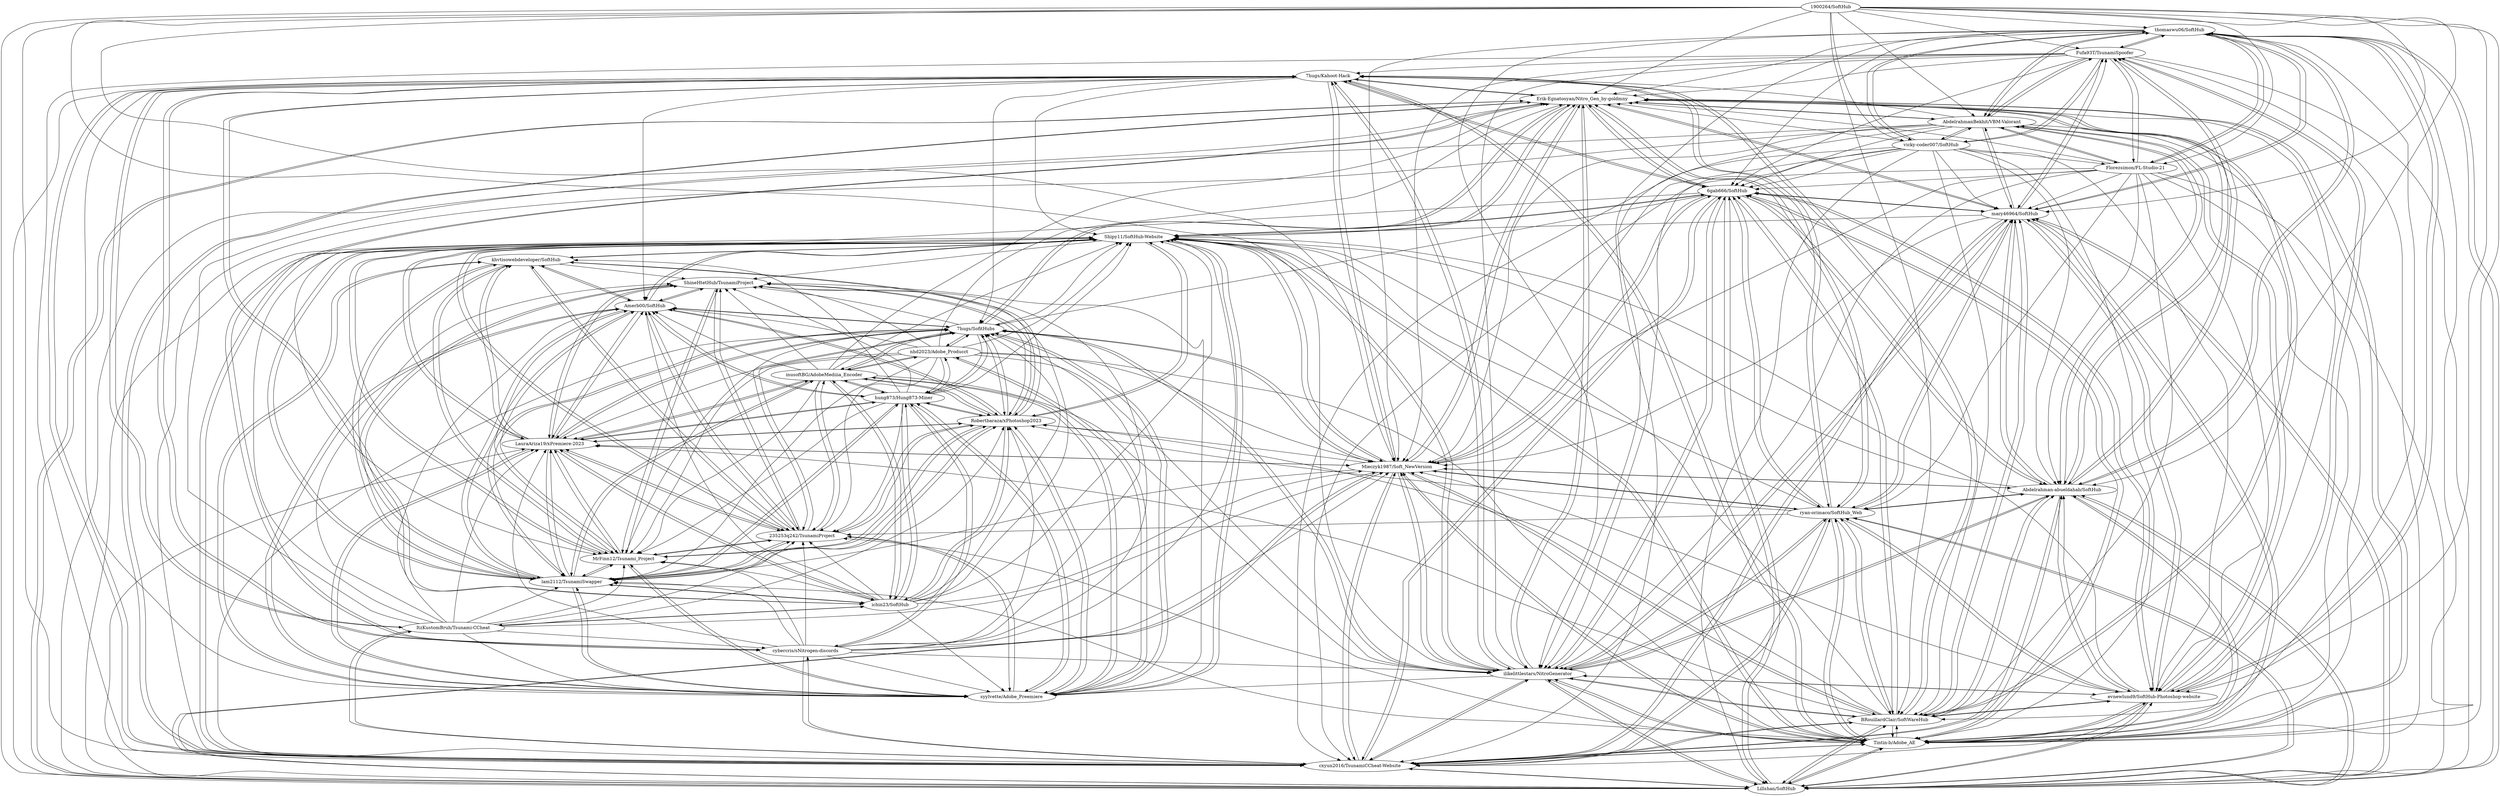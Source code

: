 digraph G {
"1900264/SoftHub" -> "thomaswu06/SoftHub"
"1900264/SoftHub" -> "Fufa93T/TsunamiSpoofer"
"1900264/SoftHub" -> "AbdelrahmanBekhit/VBM-Valorant"
"1900264/SoftHub" -> "mary46964/SoftHub"
"1900264/SoftHub" -> "vicky-coder007/SoftHub"
"1900264/SoftHub" -> "evnewlund9/SoftHub-Photoshop-website"
"1900264/SoftHub" -> "Abdelrahman-abueldahab/SoftHub"
"1900264/SoftHub" -> "Lillshan/SoftHub"
"1900264/SoftHub" -> "Florezsimon/FL-Studio-21"
"1900264/SoftHub" -> "Erik-Egnatosyan/Nitro_Gen_by-goldmny"
"1900264/SoftHub" -> "ilikelittlestars/NitroGenerator"
"1900264/SoftHub" -> "cxyun2016/TsunamiCCheat-Website"
"1900264/SoftHub" -> "Tintin-b/Adobe_AE"
"1900264/SoftHub" -> "Mieczyk1987/Soft_NewVersion"
"1900264/SoftHub" -> "BRouillardClair/SoftWareHub"
"evnewlund9/SoftHub-Photoshop-website" -> "Abdelrahman-abueldahab/SoftHub"
"evnewlund9/SoftHub-Photoshop-website" -> "Tintin-b/Adobe_AE"
"evnewlund9/SoftHub-Photoshop-website" -> "mary46964/SoftHub"
"evnewlund9/SoftHub-Photoshop-website" -> "6gab666/SoftHub"
"evnewlund9/SoftHub-Photoshop-website" -> "Lillshan/SoftHub"
"evnewlund9/SoftHub-Photoshop-website" -> "Mieczyk1987/Soft_NewVersion"
"evnewlund9/SoftHub-Photoshop-website" -> "ilikelittlestars/NitroGenerator"
"evnewlund9/SoftHub-Photoshop-website" -> "BRouillardClair/SoftWareHub"
"evnewlund9/SoftHub-Photoshop-website" -> "thomaswu06/SoftHub"
"evnewlund9/SoftHub-Photoshop-website" -> "ryan-orimaco/SoftHub_Web"
"evnewlund9/SoftHub-Photoshop-website" -> "cxyun2016/TsunamiCCheat-Website"
"evnewlund9/SoftHub-Photoshop-website" -> "Shipy11/SoftHub-Website"
"evnewlund9/SoftHub-Photoshop-website" -> "Erik-Egnatosyan/Nitro_Gen_by-goldmny"
"evnewlund9/SoftHub-Photoshop-website" -> "AbdelrahmanBekhit/VBM-Valorant"
"evnewlund9/SoftHub-Photoshop-website" -> "Fufa93T/TsunamiSpoofer"
"ItzKustomBruh/Tsunami-CCheat" -> "7hugs/Kahoot-Hack"
"ItzKustomBruh/Tsunami-CCheat" -> "cxyun2016/TsunamiCCheat-Website"
"ItzKustomBruh/Tsunami-CCheat" -> "Erik-Egnatosyan/Nitro_Gen_by-goldmny"
"ItzKustomBruh/Tsunami-CCheat" -> "syylvette/Adobe_Preemiere"
"ItzKustomBruh/Tsunami-CCheat" -> "Shipy11/SoftHub-Website"
"ItzKustomBruh/Tsunami-CCheat" -> "Amerb00/SoftHub"
"ItzKustomBruh/Tsunami-CCheat" -> "lam2112/TsunamiSwapper"
"ItzKustomBruh/Tsunami-CCheat" -> "ichin23/SoftHub"
"ItzKustomBruh/Tsunami-CCheat" -> "235253q242/TsunamiProject"
"ItzKustomBruh/Tsunami-CCheat" -> "Mieczyk1987/Soft_NewVersion"
"ItzKustomBruh/Tsunami-CCheat" -> "cybercris/sNitrogen-discords"
"ItzKustomBruh/Tsunami-CCheat" -> "MrFinn12/Tsunami_Project"
"ItzKustomBruh/Tsunami-CCheat" -> "LauraAriza19/xPremiere-2023"
"ItzKustomBruh/Tsunami-CCheat" -> "Robertbaraza/xPhotoshop2023"
"ItzKustomBruh/Tsunami-CCheat" -> "ShineHtetHub/TsunamiProject"
"hung873/Hung873-Miner" -> "lam2112/TsunamiSwapper"
"hung873/Hung873-Miner" -> "7hugs/SofitHubs"
"hung873/Hung873-Miner" -> "LauraAriza19/xPremiere-2023"
"hung873/Hung873-Miner" -> "syylvette/Adobe_Preemiere"
"hung873/Hung873-Miner" -> "Robertbaraza/xPhotoshop2023"
"hung873/Hung873-Miner" -> "inusoftBG/AdobeMediiia_Encoder"
"hung873/Hung873-Miner" -> "ShineHtetHub/TsunamiProject"
"hung873/Hung873-Miner" -> "MrFinn12/Tsunami_Project"
"hung873/Hung873-Miner" -> "Amerb00/SoftHub"
"hung873/Hung873-Miner" -> "235253q242/TsunamiProject"
"hung873/Hung873-Miner" -> "khvtisowebdeveloper/SoftHub"
"hung873/Hung873-Miner" -> "nhd2023/Adobe_Producct"
"hung873/Hung873-Miner" -> "Shipy11/SoftHub-Website"
"hung873/Hung873-Miner" -> "ichin23/SoftHub"
"hung873/Hung873-Miner" -> "cybercris/sNitrogen-discords"
"ichin23/SoftHub" -> "LauraAriza19/xPremiere-2023"
"ichin23/SoftHub" -> "lam2112/TsunamiSwapper"
"ichin23/SoftHub" -> "Robertbaraza/xPhotoshop2023"
"ichin23/SoftHub" -> "MrFinn12/Tsunami_Project"
"ichin23/SoftHub" -> "Amerb00/SoftHub"
"ichin23/SoftHub" -> "Shipy11/SoftHub-Website"
"ichin23/SoftHub" -> "235253q242/TsunamiProject"
"ichin23/SoftHub" -> "inusoftBG/AdobeMediiia_Encoder"
"ichin23/SoftHub" -> "7hugs/SofitHubs"
"ichin23/SoftHub" -> "ShineHtetHub/TsunamiProject"
"ichin23/SoftHub" -> "Mieczyk1987/Soft_NewVersion"
"ichin23/SoftHub" -> "hung873/Hung873-Miner"
"ichin23/SoftHub" -> "syylvette/Adobe_Preemiere"
"ichin23/SoftHub" -> "7hugs/Kahoot-Hack"
"ichin23/SoftHub" -> "ItzKustomBruh/Tsunami-CCheat"
"7hugs/Kahoot-Hack" -> "cxyun2016/TsunamiCCheat-Website"
"7hugs/Kahoot-Hack" -> "Erik-Egnatosyan/Nitro_Gen_by-goldmny"
"7hugs/Kahoot-Hack" -> "Mieczyk1987/Soft_NewVersion"
"7hugs/Kahoot-Hack" -> "ilikelittlestars/NitroGenerator"
"7hugs/Kahoot-Hack" -> "ItzKustomBruh/Tsunami-CCheat"
"7hugs/Kahoot-Hack" -> "cybercris/sNitrogen-discords"
"7hugs/Kahoot-Hack" -> "Shipy11/SoftHub-Website"
"7hugs/Kahoot-Hack" -> "BRouillardClair/SoftWareHub"
"7hugs/Kahoot-Hack" -> "Tintin-b/Adobe_AE"
"7hugs/Kahoot-Hack" -> "ryan-orimaco/SoftHub_Web"
"7hugs/Kahoot-Hack" -> "6gab666/SoftHub"
"7hugs/Kahoot-Hack" -> "7hugs/SofitHubs"
"7hugs/Kahoot-Hack" -> "syylvette/Adobe_Preemiere"
"7hugs/Kahoot-Hack" -> "Amerb00/SoftHub"
"7hugs/Kahoot-Hack" -> "ichin23/SoftHub"
"Florezsimon/FL-Studio-21" -> "thomaswu06/SoftHub"
"Florezsimon/FL-Studio-21" -> "Mieczyk1987/Soft_NewVersion"
"Florezsimon/FL-Studio-21" -> "Tintin-b/Adobe_AE"
"Florezsimon/FL-Studio-21" -> "cxyun2016/TsunamiCCheat-Website"
"Florezsimon/FL-Studio-21" -> "ilikelittlestars/NitroGenerator"
"Florezsimon/FL-Studio-21" -> "6gab666/SoftHub"
"Florezsimon/FL-Studio-21" -> "AbdelrahmanBekhit/VBM-Valorant"
"Florezsimon/FL-Studio-21" -> "mary46964/SoftHub"
"Florezsimon/FL-Studio-21" -> "Fufa93T/TsunamiSpoofer"
"Florezsimon/FL-Studio-21" -> "Abdelrahman-abueldahab/SoftHub"
"Florezsimon/FL-Studio-21" -> "Erik-Egnatosyan/Nitro_Gen_by-goldmny"
"Florezsimon/FL-Studio-21" -> "BRouillardClair/SoftWareHub"
"Florezsimon/FL-Studio-21" -> "Lillshan/SoftHub"
"Florezsimon/FL-Studio-21" -> "ryan-orimaco/SoftHub_Web"
"Florezsimon/FL-Studio-21" -> "evnewlund9/SoftHub-Photoshop-website"
"Fufa93T/TsunamiSpoofer" -> "AbdelrahmanBekhit/VBM-Valorant"
"Fufa93T/TsunamiSpoofer" -> "thomaswu06/SoftHub"
"Fufa93T/TsunamiSpoofer" -> "mary46964/SoftHub"
"Fufa93T/TsunamiSpoofer" -> "cxyun2016/TsunamiCCheat-Website"
"Fufa93T/TsunamiSpoofer" -> "Erik-Egnatosyan/Nitro_Gen_by-goldmny"
"Fufa93T/TsunamiSpoofer" -> "vicky-coder007/SoftHub"
"Fufa93T/TsunamiSpoofer" -> "Abdelrahman-abueldahab/SoftHub"
"Fufa93T/TsunamiSpoofer" -> "ilikelittlestars/NitroGenerator"
"Fufa93T/TsunamiSpoofer" -> "evnewlund9/SoftHub-Photoshop-website"
"Fufa93T/TsunamiSpoofer" -> "Lillshan/SoftHub"
"Fufa93T/TsunamiSpoofer" -> "Florezsimon/FL-Studio-21"
"Fufa93T/TsunamiSpoofer" -> "Mieczyk1987/Soft_NewVersion"
"Fufa93T/TsunamiSpoofer" -> "Tintin-b/Adobe_AE"
"Fufa93T/TsunamiSpoofer" -> "7hugs/Kahoot-Hack"
"Fufa93T/TsunamiSpoofer" -> "6gab666/SoftHub"
"thomaswu06/SoftHub" -> "AbdelrahmanBekhit/VBM-Valorant"
"thomaswu06/SoftHub" -> "Fufa93T/TsunamiSpoofer"
"thomaswu06/SoftHub" -> "mary46964/SoftHub"
"thomaswu06/SoftHub" -> "vicky-coder007/SoftHub"
"thomaswu06/SoftHub" -> "Abdelrahman-abueldahab/SoftHub"
"thomaswu06/SoftHub" -> "evnewlund9/SoftHub-Photoshop-website"
"thomaswu06/SoftHub" -> "Lillshan/SoftHub"
"thomaswu06/SoftHub" -> "ilikelittlestars/NitroGenerator"
"thomaswu06/SoftHub" -> "Erik-Egnatosyan/Nitro_Gen_by-goldmny"
"thomaswu06/SoftHub" -> "Mieczyk1987/Soft_NewVersion"
"thomaswu06/SoftHub" -> "Florezsimon/FL-Studio-21"
"thomaswu06/SoftHub" -> "6gab666/SoftHub"
"thomaswu06/SoftHub" -> "Tintin-b/Adobe_AE"
"thomaswu06/SoftHub" -> "cxyun2016/TsunamiCCheat-Website"
"thomaswu06/SoftHub" -> "BRouillardClair/SoftWareHub"
"Tintin-b/Adobe_AE" -> "6gab666/SoftHub"
"Tintin-b/Adobe_AE" -> "Mieczyk1987/Soft_NewVersion"
"Tintin-b/Adobe_AE" -> "cxyun2016/TsunamiCCheat-Website"
"Tintin-b/Adobe_AE" -> "ilikelittlestars/NitroGenerator"
"Tintin-b/Adobe_AE" -> "ryan-orimaco/SoftHub_Web"
"Tintin-b/Adobe_AE" -> "Erik-Egnatosyan/Nitro_Gen_by-goldmny"
"Tintin-b/Adobe_AE" -> "BRouillardClair/SoftWareHub"
"Tintin-b/Adobe_AE" -> "evnewlund9/SoftHub-Photoshop-website"
"Tintin-b/Adobe_AE" -> "mary46964/SoftHub"
"Tintin-b/Adobe_AE" -> "Abdelrahman-abueldahab/SoftHub"
"Tintin-b/Adobe_AE" -> "Lillshan/SoftHub"
"Tintin-b/Adobe_AE" -> "Shipy11/SoftHub-Website"
"Tintin-b/Adobe_AE" -> "7hugs/Kahoot-Hack"
"Tintin-b/Adobe_AE" -> "lam2112/TsunamiSwapper"
"Tintin-b/Adobe_AE" -> "235253q242/TsunamiProject"
"BRouillardClair/SoftWareHub" -> "cxyun2016/TsunamiCCheat-Website"
"BRouillardClair/SoftWareHub" -> "Mieczyk1987/Soft_NewVersion"
"BRouillardClair/SoftWareHub" -> "ryan-orimaco/SoftHub_Web"
"BRouillardClair/SoftWareHub" -> "Lillshan/SoftHub"
"BRouillardClair/SoftWareHub" -> "Tintin-b/Adobe_AE"
"BRouillardClair/SoftWareHub" -> "6gab666/SoftHub"
"BRouillardClair/SoftWareHub" -> "ilikelittlestars/NitroGenerator"
"BRouillardClair/SoftWareHub" -> "Erik-Egnatosyan/Nitro_Gen_by-goldmny"
"BRouillardClair/SoftWareHub" -> "Abdelrahman-abueldahab/SoftHub"
"BRouillardClair/SoftWareHub" -> "7hugs/Kahoot-Hack"
"BRouillardClair/SoftWareHub" -> "Shipy11/SoftHub-Website"
"BRouillardClair/SoftWareHub" -> "mary46964/SoftHub"
"BRouillardClair/SoftWareHub" -> "Robertbaraza/xPhotoshop2023"
"BRouillardClair/SoftWareHub" -> "evnewlund9/SoftHub-Photoshop-website"
"BRouillardClair/SoftWareHub" -> "LauraAriza19/xPremiere-2023"
"Shipy11/SoftHub-Website" -> "Mieczyk1987/Soft_NewVersion"
"Shipy11/SoftHub-Website" -> "Amerb00/SoftHub"
"Shipy11/SoftHub-Website" -> "235253q242/TsunamiProject"
"Shipy11/SoftHub-Website" -> "MrFinn12/Tsunami_Project"
"Shipy11/SoftHub-Website" -> "syylvette/Adobe_Preemiere"
"Shipy11/SoftHub-Website" -> "lam2112/TsunamiSwapper"
"Shipy11/SoftHub-Website" -> "LauraAriza19/xPremiere-2023"
"Shipy11/SoftHub-Website" -> "6gab666/SoftHub"
"Shipy11/SoftHub-Website" -> "Robertbaraza/xPhotoshop2023"
"Shipy11/SoftHub-Website" -> "ilikelittlestars/NitroGenerator"
"Shipy11/SoftHub-Website" -> "khvtisowebdeveloper/SoftHub"
"Shipy11/SoftHub-Website" -> "Tintin-b/Adobe_AE"
"Shipy11/SoftHub-Website" -> "Erik-Egnatosyan/Nitro_Gen_by-goldmny"
"Shipy11/SoftHub-Website" -> "cxyun2016/TsunamiCCheat-Website"
"Shipy11/SoftHub-Website" -> "ShineHtetHub/TsunamiProject"
"AbdelrahmanBekhit/VBM-Valorant" -> "Fufa93T/TsunamiSpoofer"
"AbdelrahmanBekhit/VBM-Valorant" -> "thomaswu06/SoftHub"
"AbdelrahmanBekhit/VBM-Valorant" -> "mary46964/SoftHub"
"AbdelrahmanBekhit/VBM-Valorant" -> "Erik-Egnatosyan/Nitro_Gen_by-goldmny"
"AbdelrahmanBekhit/VBM-Valorant" -> "cxyun2016/TsunamiCCheat-Website"
"AbdelrahmanBekhit/VBM-Valorant" -> "Abdelrahman-abueldahab/SoftHub"
"AbdelrahmanBekhit/VBM-Valorant" -> "vicky-coder007/SoftHub"
"AbdelrahmanBekhit/VBM-Valorant" -> "ilikelittlestars/NitroGenerator"
"AbdelrahmanBekhit/VBM-Valorant" -> "evnewlund9/SoftHub-Photoshop-website"
"AbdelrahmanBekhit/VBM-Valorant" -> "Mieczyk1987/Soft_NewVersion"
"AbdelrahmanBekhit/VBM-Valorant" -> "Lillshan/SoftHub"
"AbdelrahmanBekhit/VBM-Valorant" -> "Florezsimon/FL-Studio-21"
"AbdelrahmanBekhit/VBM-Valorant" -> "Tintin-b/Adobe_AE"
"AbdelrahmanBekhit/VBM-Valorant" -> "6gab666/SoftHub"
"AbdelrahmanBekhit/VBM-Valorant" -> "7hugs/Kahoot-Hack"
"mary46964/SoftHub" -> "Abdelrahman-abueldahab/SoftHub"
"mary46964/SoftHub" -> "evnewlund9/SoftHub-Photoshop-website"
"mary46964/SoftHub" -> "thomaswu06/SoftHub"
"mary46964/SoftHub" -> "Tintin-b/Adobe_AE"
"mary46964/SoftHub" -> "Lillshan/SoftHub"
"mary46964/SoftHub" -> "Fufa93T/TsunamiSpoofer"
"mary46964/SoftHub" -> "cxyun2016/TsunamiCCheat-Website"
"mary46964/SoftHub" -> "ilikelittlestars/NitroGenerator"
"mary46964/SoftHub" -> "AbdelrahmanBekhit/VBM-Valorant"
"mary46964/SoftHub" -> "6gab666/SoftHub"
"mary46964/SoftHub" -> "Erik-Egnatosyan/Nitro_Gen_by-goldmny"
"mary46964/SoftHub" -> "Mieczyk1987/Soft_NewVersion"
"mary46964/SoftHub" -> "ryan-orimaco/SoftHub_Web"
"mary46964/SoftHub" -> "Shipy11/SoftHub-Website"
"mary46964/SoftHub" -> "BRouillardClair/SoftWareHub"
"Abdelrahman-abueldahab/SoftHub" -> "mary46964/SoftHub"
"Abdelrahman-abueldahab/SoftHub" -> "evnewlund9/SoftHub-Photoshop-website"
"Abdelrahman-abueldahab/SoftHub" -> "Lillshan/SoftHub"
"Abdelrahman-abueldahab/SoftHub" -> "ilikelittlestars/NitroGenerator"
"Abdelrahman-abueldahab/SoftHub" -> "Tintin-b/Adobe_AE"
"Abdelrahman-abueldahab/SoftHub" -> "BRouillardClair/SoftWareHub"
"Abdelrahman-abueldahab/SoftHub" -> "6gab666/SoftHub"
"Abdelrahman-abueldahab/SoftHub" -> "Mieczyk1987/Soft_NewVersion"
"Abdelrahman-abueldahab/SoftHub" -> "cxyun2016/TsunamiCCheat-Website"
"Abdelrahman-abueldahab/SoftHub" -> "thomaswu06/SoftHub"
"Abdelrahman-abueldahab/SoftHub" -> "Erik-Egnatosyan/Nitro_Gen_by-goldmny"
"Abdelrahman-abueldahab/SoftHub" -> "ryan-orimaco/SoftHub_Web"
"Abdelrahman-abueldahab/SoftHub" -> "Shipy11/SoftHub-Website"
"Abdelrahman-abueldahab/SoftHub" -> "AbdelrahmanBekhit/VBM-Valorant"
"Abdelrahman-abueldahab/SoftHub" -> "Fufa93T/TsunamiSpoofer"
"Lillshan/SoftHub" -> "BRouillardClair/SoftWareHub"
"Lillshan/SoftHub" -> "ilikelittlestars/NitroGenerator"
"Lillshan/SoftHub" -> "ryan-orimaco/SoftHub_Web"
"Lillshan/SoftHub" -> "Abdelrahman-abueldahab/SoftHub"
"Lillshan/SoftHub" -> "cxyun2016/TsunamiCCheat-Website"
"Lillshan/SoftHub" -> "6gab666/SoftHub"
"Lillshan/SoftHub" -> "Tintin-b/Adobe_AE"
"Lillshan/SoftHub" -> "mary46964/SoftHub"
"Lillshan/SoftHub" -> "Mieczyk1987/Soft_NewVersion"
"Lillshan/SoftHub" -> "Erik-Egnatosyan/Nitro_Gen_by-goldmny"
"Lillshan/SoftHub" -> "evnewlund9/SoftHub-Photoshop-website"
"Lillshan/SoftHub" -> "Shipy11/SoftHub-Website"
"Lillshan/SoftHub" -> "thomaswu06/SoftHub"
"Lillshan/SoftHub" -> "7hugs/Kahoot-Hack"
"Lillshan/SoftHub" -> "LauraAriza19/xPremiere-2023"
"6gab666/SoftHub" -> "Tintin-b/Adobe_AE"
"6gab666/SoftHub" -> "cxyun2016/TsunamiCCheat-Website"
"6gab666/SoftHub" -> "Mieczyk1987/Soft_NewVersion"
"6gab666/SoftHub" -> "ilikelittlestars/NitroGenerator"
"6gab666/SoftHub" -> "ryan-orimaco/SoftHub_Web"
"6gab666/SoftHub" -> "Erik-Egnatosyan/Nitro_Gen_by-goldmny"
"6gab666/SoftHub" -> "BRouillardClair/SoftWareHub"
"6gab666/SoftHub" -> "Lillshan/SoftHub"
"6gab666/SoftHub" -> "Shipy11/SoftHub-Website"
"6gab666/SoftHub" -> "Abdelrahman-abueldahab/SoftHub"
"6gab666/SoftHub" -> "mary46964/SoftHub"
"6gab666/SoftHub" -> "evnewlund9/SoftHub-Photoshop-website"
"6gab666/SoftHub" -> "7hugs/Kahoot-Hack"
"6gab666/SoftHub" -> "MrFinn12/Tsunami_Project"
"6gab666/SoftHub" -> "7hugs/SofitHubs"
"Mieczyk1987/Soft_NewVersion" -> "cxyun2016/TsunamiCCheat-Website"
"Mieczyk1987/Soft_NewVersion" -> "Tintin-b/Adobe_AE"
"Mieczyk1987/Soft_NewVersion" -> "BRouillardClair/SoftWareHub"
"Mieczyk1987/Soft_NewVersion" -> "ilikelittlestars/NitroGenerator"
"Mieczyk1987/Soft_NewVersion" -> "ryan-orimaco/SoftHub_Web"
"Mieczyk1987/Soft_NewVersion" -> "6gab666/SoftHub"
"Mieczyk1987/Soft_NewVersion" -> "Erik-Egnatosyan/Nitro_Gen_by-goldmny"
"Mieczyk1987/Soft_NewVersion" -> "Shipy11/SoftHub-Website"
"Mieczyk1987/Soft_NewVersion" -> "7hugs/Kahoot-Hack"
"Mieczyk1987/Soft_NewVersion" -> "Lillshan/SoftHub"
"Mieczyk1987/Soft_NewVersion" -> "Abdelrahman-abueldahab/SoftHub"
"Mieczyk1987/Soft_NewVersion" -> "LauraAriza19/xPremiere-2023"
"Mieczyk1987/Soft_NewVersion" -> "7hugs/SofitHubs"
"Mieczyk1987/Soft_NewVersion" -> "lam2112/TsunamiSwapper"
"Mieczyk1987/Soft_NewVersion" -> "Robertbaraza/xPhotoshop2023"
"ilikelittlestars/NitroGenerator" -> "Erik-Egnatosyan/Nitro_Gen_by-goldmny"
"ilikelittlestars/NitroGenerator" -> "cxyun2016/TsunamiCCheat-Website"
"ilikelittlestars/NitroGenerator" -> "Mieczyk1987/Soft_NewVersion"
"ilikelittlestars/NitroGenerator" -> "Tintin-b/Adobe_AE"
"ilikelittlestars/NitroGenerator" -> "ryan-orimaco/SoftHub_Web"
"ilikelittlestars/NitroGenerator" -> "6gab666/SoftHub"
"ilikelittlestars/NitroGenerator" -> "Lillshan/SoftHub"
"ilikelittlestars/NitroGenerator" -> "BRouillardClair/SoftWareHub"
"ilikelittlestars/NitroGenerator" -> "Abdelrahman-abueldahab/SoftHub"
"ilikelittlestars/NitroGenerator" -> "Shipy11/SoftHub-Website"
"ilikelittlestars/NitroGenerator" -> "7hugs/Kahoot-Hack"
"ilikelittlestars/NitroGenerator" -> "mary46964/SoftHub"
"ilikelittlestars/NitroGenerator" -> "7hugs/SofitHubs"
"ilikelittlestars/NitroGenerator" -> "evnewlund9/SoftHub-Photoshop-website"
"ilikelittlestars/NitroGenerator" -> "syylvette/Adobe_Preemiere"
"cxyun2016/TsunamiCCheat-Website" -> "Erik-Egnatosyan/Nitro_Gen_by-goldmny"
"cxyun2016/TsunamiCCheat-Website" -> "Mieczyk1987/Soft_NewVersion"
"cxyun2016/TsunamiCCheat-Website" -> "BRouillardClair/SoftWareHub"
"cxyun2016/TsunamiCCheat-Website" -> "Tintin-b/Adobe_AE"
"cxyun2016/TsunamiCCheat-Website" -> "ilikelittlestars/NitroGenerator"
"cxyun2016/TsunamiCCheat-Website" -> "7hugs/Kahoot-Hack"
"cxyun2016/TsunamiCCheat-Website" -> "6gab666/SoftHub"
"cxyun2016/TsunamiCCheat-Website" -> "ryan-orimaco/SoftHub_Web"
"cxyun2016/TsunamiCCheat-Website" -> "Lillshan/SoftHub"
"cxyun2016/TsunamiCCheat-Website" -> "Abdelrahman-abueldahab/SoftHub"
"cxyun2016/TsunamiCCheat-Website" -> "Shipy11/SoftHub-Website"
"cxyun2016/TsunamiCCheat-Website" -> "mary46964/SoftHub"
"cxyun2016/TsunamiCCheat-Website" -> "cybercris/sNitrogen-discords"
"cxyun2016/TsunamiCCheat-Website" -> "ItzKustomBruh/Tsunami-CCheat"
"cxyun2016/TsunamiCCheat-Website" -> "7hugs/SofitHubs"
"ryan-orimaco/SoftHub_Web" -> "Tintin-b/Adobe_AE"
"ryan-orimaco/SoftHub_Web" -> "Mieczyk1987/Soft_NewVersion"
"ryan-orimaco/SoftHub_Web" -> "BRouillardClair/SoftWareHub"
"ryan-orimaco/SoftHub_Web" -> "ilikelittlestars/NitroGenerator"
"ryan-orimaco/SoftHub_Web" -> "cxyun2016/TsunamiCCheat-Website"
"ryan-orimaco/SoftHub_Web" -> "6gab666/SoftHub"
"ryan-orimaco/SoftHub_Web" -> "Lillshan/SoftHub"
"ryan-orimaco/SoftHub_Web" -> "Erik-Egnatosyan/Nitro_Gen_by-goldmny"
"ryan-orimaco/SoftHub_Web" -> "Shipy11/SoftHub-Website"
"ryan-orimaco/SoftHub_Web" -> "235253q242/TsunamiProject"
"ryan-orimaco/SoftHub_Web" -> "7hugs/Kahoot-Hack"
"ryan-orimaco/SoftHub_Web" -> "mary46964/SoftHub"
"ryan-orimaco/SoftHub_Web" -> "Robertbaraza/xPhotoshop2023"
"ryan-orimaco/SoftHub_Web" -> "evnewlund9/SoftHub-Photoshop-website"
"ryan-orimaco/SoftHub_Web" -> "Abdelrahman-abueldahab/SoftHub"
"Erik-Egnatosyan/Nitro_Gen_by-goldmny" -> "ilikelittlestars/NitroGenerator"
"Erik-Egnatosyan/Nitro_Gen_by-goldmny" -> "cxyun2016/TsunamiCCheat-Website"
"Erik-Egnatosyan/Nitro_Gen_by-goldmny" -> "7hugs/Kahoot-Hack"
"Erik-Egnatosyan/Nitro_Gen_by-goldmny" -> "Tintin-b/Adobe_AE"
"Erik-Egnatosyan/Nitro_Gen_by-goldmny" -> "Mieczyk1987/Soft_NewVersion"
"Erik-Egnatosyan/Nitro_Gen_by-goldmny" -> "6gab666/SoftHub"
"Erik-Egnatosyan/Nitro_Gen_by-goldmny" -> "ryan-orimaco/SoftHub_Web"
"Erik-Egnatosyan/Nitro_Gen_by-goldmny" -> "BRouillardClair/SoftWareHub"
"Erik-Egnatosyan/Nitro_Gen_by-goldmny" -> "Shipy11/SoftHub-Website"
"Erik-Egnatosyan/Nitro_Gen_by-goldmny" -> "Lillshan/SoftHub"
"Erik-Egnatosyan/Nitro_Gen_by-goldmny" -> "7hugs/SofitHubs"
"Erik-Egnatosyan/Nitro_Gen_by-goldmny" -> "mary46964/SoftHub"
"Erik-Egnatosyan/Nitro_Gen_by-goldmny" -> "cybercris/sNitrogen-discords"
"Erik-Egnatosyan/Nitro_Gen_by-goldmny" -> "Abdelrahman-abueldahab/SoftHub"
"Erik-Egnatosyan/Nitro_Gen_by-goldmny" -> "AbdelrahmanBekhit/VBM-Valorant"
"cybercris/sNitrogen-discords" -> "7hugs/Kahoot-Hack"
"cybercris/sNitrogen-discords" -> "Shipy11/SoftHub-Website"
"cybercris/sNitrogen-discords" -> "cxyun2016/TsunamiCCheat-Website"
"cybercris/sNitrogen-discords" -> "lam2112/TsunamiSwapper"
"cybercris/sNitrogen-discords" -> "Erik-Egnatosyan/Nitro_Gen_by-goldmny"
"cybercris/sNitrogen-discords" -> "LauraAriza19/xPremiere-2023"
"cybercris/sNitrogen-discords" -> "ShineHtetHub/TsunamiProject"
"cybercris/sNitrogen-discords" -> "Robertbaraza/xPhotoshop2023"
"cybercris/sNitrogen-discords" -> "hung873/Hung873-Miner"
"cybercris/sNitrogen-discords" -> "ilikelittlestars/NitroGenerator"
"cybercris/sNitrogen-discords" -> "235253q242/TsunamiProject"
"cybercris/sNitrogen-discords" -> "7hugs/SofitHubs"
"cybercris/sNitrogen-discords" -> "Mieczyk1987/Soft_NewVersion"
"cybercris/sNitrogen-discords" -> "MrFinn12/Tsunami_Project"
"cybercris/sNitrogen-discords" -> "syylvette/Adobe_Preemiere"
"7hugs/SofitHubs" -> "nhd2023/Adobe_Producct"
"7hugs/SofitHubs" -> "inusoftBG/AdobeMediiia_Encoder"
"7hugs/SofitHubs" -> "syylvette/Adobe_Preemiere"
"7hugs/SofitHubs" -> "hung873/Hung873-Miner"
"7hugs/SofitHubs" -> "LauraAriza19/xPremiere-2023"
"7hugs/SofitHubs" -> "Robertbaraza/xPhotoshop2023"
"7hugs/SofitHubs" -> "lam2112/TsunamiSwapper"
"7hugs/SofitHubs" -> "235253q242/TsunamiProject"
"7hugs/SofitHubs" -> "MrFinn12/Tsunami_Project"
"7hugs/SofitHubs" -> "Amerb00/SoftHub"
"7hugs/SofitHubs" -> "Erik-Egnatosyan/Nitro_Gen_by-goldmny"
"7hugs/SofitHubs" -> "Mieczyk1987/Soft_NewVersion"
"7hugs/SofitHubs" -> "Shipy11/SoftHub-Website"
"7hugs/SofitHubs" -> "ShineHtetHub/TsunamiProject"
"7hugs/SofitHubs" -> "ilikelittlestars/NitroGenerator"
"Robertbaraza/xPhotoshop2023" -> "LauraAriza19/xPremiere-2023"
"Robertbaraza/xPhotoshop2023" -> "lam2112/TsunamiSwapper"
"Robertbaraza/xPhotoshop2023" -> "235253q242/TsunamiProject"
"Robertbaraza/xPhotoshop2023" -> "ShineHtetHub/TsunamiProject"
"Robertbaraza/xPhotoshop2023" -> "MrFinn12/Tsunami_Project"
"Robertbaraza/xPhotoshop2023" -> "Amerb00/SoftHub"
"Robertbaraza/xPhotoshop2023" -> "khvtisowebdeveloper/SoftHub"
"Robertbaraza/xPhotoshop2023" -> "hung873/Hung873-Miner"
"Robertbaraza/xPhotoshop2023" -> "7hugs/SofitHubs"
"Robertbaraza/xPhotoshop2023" -> "syylvette/Adobe_Preemiere"
"Robertbaraza/xPhotoshop2023" -> "Shipy11/SoftHub-Website"
"Robertbaraza/xPhotoshop2023" -> "inusoftBG/AdobeMediiia_Encoder"
"Robertbaraza/xPhotoshop2023" -> "ichin23/SoftHub"
"LauraAriza19/xPremiere-2023" -> "Robertbaraza/xPhotoshop2023"
"LauraAriza19/xPremiere-2023" -> "lam2112/TsunamiSwapper"
"LauraAriza19/xPremiere-2023" -> "235253q242/TsunamiProject"
"LauraAriza19/xPremiere-2023" -> "ShineHtetHub/TsunamiProject"
"LauraAriza19/xPremiere-2023" -> "MrFinn12/Tsunami_Project"
"LauraAriza19/xPremiere-2023" -> "Amerb00/SoftHub"
"LauraAriza19/xPremiere-2023" -> "khvtisowebdeveloper/SoftHub"
"LauraAriza19/xPremiere-2023" -> "hung873/Hung873-Miner"
"LauraAriza19/xPremiere-2023" -> "7hugs/SofitHubs"
"LauraAriza19/xPremiere-2023" -> "syylvette/Adobe_Preemiere"
"LauraAriza19/xPremiere-2023" -> "inusoftBG/AdobeMediiia_Encoder"
"LauraAriza19/xPremiere-2023" -> "ichin23/SoftHub"
"LauraAriza19/xPremiere-2023" -> "Shipy11/SoftHub-Website"
"LauraAriza19/xPremiere-2023" -> "Mieczyk1987/Soft_NewVersion"
"inusoftBG/AdobeMediiia_Encoder" -> "nhd2023/Adobe_Producct"
"inusoftBG/AdobeMediiia_Encoder" -> "7hugs/SofitHubs"
"inusoftBG/AdobeMediiia_Encoder" -> "235253q242/TsunamiProject"
"inusoftBG/AdobeMediiia_Encoder" -> "LauraAriza19/xPremiere-2023"
"inusoftBG/AdobeMediiia_Encoder" -> "lam2112/TsunamiSwapper"
"inusoftBG/AdobeMediiia_Encoder" -> "hung873/Hung873-Miner"
"inusoftBG/AdobeMediiia_Encoder" -> "ShineHtetHub/TsunamiProject"
"inusoftBG/AdobeMediiia_Encoder" -> "Robertbaraza/xPhotoshop2023"
"inusoftBG/AdobeMediiia_Encoder" -> "syylvette/Adobe_Preemiere"
"inusoftBG/AdobeMediiia_Encoder" -> "MrFinn12/Tsunami_Project"
"inusoftBG/AdobeMediiia_Encoder" -> "Shipy11/SoftHub-Website"
"inusoftBG/AdobeMediiia_Encoder" -> "ichin23/SoftHub"
"inusoftBG/AdobeMediiia_Encoder" -> "Erik-Egnatosyan/Nitro_Gen_by-goldmny"
"inusoftBG/AdobeMediiia_Encoder" -> "ilikelittlestars/NitroGenerator"
"inusoftBG/AdobeMediiia_Encoder" -> "Amerb00/SoftHub"
"nhd2023/Adobe_Producct" -> "inusoftBG/AdobeMediiia_Encoder"
"nhd2023/Adobe_Producct" -> "7hugs/SofitHubs"
"nhd2023/Adobe_Producct" -> "syylvette/Adobe_Preemiere"
"nhd2023/Adobe_Producct" -> "235253q242/TsunamiProject"
"nhd2023/Adobe_Producct" -> "LauraAriza19/xPremiere-2023"
"nhd2023/Adobe_Producct" -> "Shipy11/SoftHub-Website"
"nhd2023/Adobe_Producct" -> "hung873/Hung873-Miner"
"nhd2023/Adobe_Producct" -> "ShineHtetHub/TsunamiProject"
"nhd2023/Adobe_Producct" -> "MrFinn12/Tsunami_Project"
"nhd2023/Adobe_Producct" -> "Erik-Egnatosyan/Nitro_Gen_by-goldmny"
"nhd2023/Adobe_Producct" -> "ilikelittlestars/NitroGenerator"
"nhd2023/Adobe_Producct" -> "lam2112/TsunamiSwapper"
"nhd2023/Adobe_Producct" -> "Amerb00/SoftHub"
"nhd2023/Adobe_Producct" -> "Mieczyk1987/Soft_NewVersion"
"nhd2023/Adobe_Producct" -> "Tintin-b/Adobe_AE"
"235253q242/TsunamiProject" -> "Robertbaraza/xPhotoshop2023"
"235253q242/TsunamiProject" -> "ShineHtetHub/TsunamiProject"
"235253q242/TsunamiProject" -> "LauraAriza19/xPremiere-2023"
"235253q242/TsunamiProject" -> "lam2112/TsunamiSwapper"
"235253q242/TsunamiProject" -> "MrFinn12/Tsunami_Project"
"235253q242/TsunamiProject" -> "Amerb00/SoftHub"
"235253q242/TsunamiProject" -> "inusoftBG/AdobeMediiia_Encoder"
"235253q242/TsunamiProject" -> "khvtisowebdeveloper/SoftHub"
"235253q242/TsunamiProject" -> "Shipy11/SoftHub-Website"
"235253q242/TsunamiProject" -> "syylvette/Adobe_Preemiere"
"235253q242/TsunamiProject" -> "7hugs/SofitHubs"
"ShineHtetHub/TsunamiProject" -> "lam2112/TsunamiSwapper"
"ShineHtetHub/TsunamiProject" -> "235253q242/TsunamiProject"
"ShineHtetHub/TsunamiProject" -> "MrFinn12/Tsunami_Project"
"ShineHtetHub/TsunamiProject" -> "LauraAriza19/xPremiere-2023"
"ShineHtetHub/TsunamiProject" -> "Robertbaraza/xPhotoshop2023"
"ShineHtetHub/TsunamiProject" -> "Amerb00/SoftHub"
"MrFinn12/Tsunami_Project" -> "lam2112/TsunamiSwapper"
"MrFinn12/Tsunami_Project" -> "ShineHtetHub/TsunamiProject"
"MrFinn12/Tsunami_Project" -> "LauraAriza19/xPremiere-2023"
"MrFinn12/Tsunami_Project" -> "235253q242/TsunamiProject"
"MrFinn12/Tsunami_Project" -> "Robertbaraza/xPhotoshop2023"
"MrFinn12/Tsunami_Project" -> "Amerb00/SoftHub"
"MrFinn12/Tsunami_Project" -> "khvtisowebdeveloper/SoftHub"
"MrFinn12/Tsunami_Project" -> "syylvette/Adobe_Preemiere"
"MrFinn12/Tsunami_Project" -> "Shipy11/SoftHub-Website"
"lam2112/TsunamiSwapper" -> "LauraAriza19/xPremiere-2023"
"lam2112/TsunamiSwapper" -> "Robertbaraza/xPhotoshop2023"
"lam2112/TsunamiSwapper" -> "ShineHtetHub/TsunamiProject"
"lam2112/TsunamiSwapper" -> "MrFinn12/Tsunami_Project"
"lam2112/TsunamiSwapper" -> "235253q242/TsunamiProject"
"lam2112/TsunamiSwapper" -> "Amerb00/SoftHub"
"lam2112/TsunamiSwapper" -> "khvtisowebdeveloper/SoftHub"
"lam2112/TsunamiSwapper" -> "hung873/Hung873-Miner"
"lam2112/TsunamiSwapper" -> "syylvette/Adobe_Preemiere"
"lam2112/TsunamiSwapper" -> "Shipy11/SoftHub-Website"
"lam2112/TsunamiSwapper" -> "ichin23/SoftHub"
"lam2112/TsunamiSwapper" -> "inusoftBG/AdobeMediiia_Encoder"
"lam2112/TsunamiSwapper" -> "7hugs/SofitHubs"
"syylvette/Adobe_Preemiere" -> "7hugs/SofitHubs"
"syylvette/Adobe_Preemiere" -> "Amerb00/SoftHub"
"syylvette/Adobe_Preemiere" -> "MrFinn12/Tsunami_Project"
"syylvette/Adobe_Preemiere" -> "hung873/Hung873-Miner"
"syylvette/Adobe_Preemiere" -> "LauraAriza19/xPremiere-2023"
"syylvette/Adobe_Preemiere" -> "lam2112/TsunamiSwapper"
"syylvette/Adobe_Preemiere" -> "Shipy11/SoftHub-Website"
"syylvette/Adobe_Preemiere" -> "235253q242/TsunamiProject"
"syylvette/Adobe_Preemiere" -> "Robertbaraza/xPhotoshop2023"
"syylvette/Adobe_Preemiere" -> "nhd2023/Adobe_Producct"
"syylvette/Adobe_Preemiere" -> "khvtisowebdeveloper/SoftHub"
"syylvette/Adobe_Preemiere" -> "ShineHtetHub/TsunamiProject"
"syylvette/Adobe_Preemiere" -> "inusoftBG/AdobeMediiia_Encoder"
"Amerb00/SoftHub" -> "khvtisowebdeveloper/SoftHub"
"Amerb00/SoftHub" -> "LauraAriza19/xPremiere-2023"
"Amerb00/SoftHub" -> "MrFinn12/Tsunami_Project"
"Amerb00/SoftHub" -> "Robertbaraza/xPhotoshop2023"
"Amerb00/SoftHub" -> "lam2112/TsunamiSwapper"
"Amerb00/SoftHub" -> "syylvette/Adobe_Preemiere"
"Amerb00/SoftHub" -> "Shipy11/SoftHub-Website"
"Amerb00/SoftHub" -> "235253q242/TsunamiProject"
"Amerb00/SoftHub" -> "ShineHtetHub/TsunamiProject"
"Amerb00/SoftHub" -> "hung873/Hung873-Miner"
"Amerb00/SoftHub" -> "7hugs/SofitHubs"
"vicky-coder007/SoftHub" -> "thomaswu06/SoftHub"
"vicky-coder007/SoftHub" -> "AbdelrahmanBekhit/VBM-Valorant"
"vicky-coder007/SoftHub" -> "Fufa93T/TsunamiSpoofer"
"vicky-coder007/SoftHub" -> "mary46964/SoftHub"
"vicky-coder007/SoftHub" -> "Abdelrahman-abueldahab/SoftHub"
"vicky-coder007/SoftHub" -> "Lillshan/SoftHub"
"vicky-coder007/SoftHub" -> "evnewlund9/SoftHub-Photoshop-website"
"vicky-coder007/SoftHub" -> "ilikelittlestars/NitroGenerator"
"vicky-coder007/SoftHub" -> "Florezsimon/FL-Studio-21"
"vicky-coder007/SoftHub" -> "Erik-Egnatosyan/Nitro_Gen_by-goldmny"
"vicky-coder007/SoftHub" -> "BRouillardClair/SoftWareHub"
"vicky-coder007/SoftHub" -> "cxyun2016/TsunamiCCheat-Website"
"vicky-coder007/SoftHub" -> "6gab666/SoftHub"
"vicky-coder007/SoftHub" -> "Mieczyk1987/Soft_NewVersion"
"vicky-coder007/SoftHub" -> "Tintin-b/Adobe_AE"
"khvtisowebdeveloper/SoftHub" -> "Amerb00/SoftHub"
"khvtisowebdeveloper/SoftHub" -> "MrFinn12/Tsunami_Project"
"khvtisowebdeveloper/SoftHub" -> "LauraAriza19/xPremiere-2023"
"khvtisowebdeveloper/SoftHub" -> "lam2112/TsunamiSwapper"
"khvtisowebdeveloper/SoftHub" -> "Robertbaraza/xPhotoshop2023"
"khvtisowebdeveloper/SoftHub" -> "235253q242/TsunamiProject"
"khvtisowebdeveloper/SoftHub" -> "syylvette/Adobe_Preemiere"
"khvtisowebdeveloper/SoftHub" -> "Shipy11/SoftHub-Website"
"khvtisowebdeveloper/SoftHub" -> "ShineHtetHub/TsunamiProject"
"1900264/SoftHub" ["l"="1.555,47.106"]
"thomaswu06/SoftHub" ["l"="1.569,47.139"]
"Fufa93T/TsunamiSpoofer" ["l"="1.576,47.132"]
"AbdelrahmanBekhit/VBM-Valorant" ["l"="1.566,47.123"]
"mary46964/SoftHub" ["l"="1.554,47.118"]
"vicky-coder007/SoftHub" ["l"="1.571,47.111"]
"evnewlund9/SoftHub-Photoshop-website" ["l"="1.554,47.14"]
"Abdelrahman-abueldahab/SoftHub" ["l"="1.558,47.131"]
"Lillshan/SoftHub" ["l"="1.548,47.125"]
"Florezsimon/FL-Studio-21" ["l"="1.579,47.122"]
"Erik-Egnatosyan/Nitro_Gen_by-goldmny" ["l"="1.532,47.132"]
"ilikelittlestars/NitroGenerator" ["l"="1.535,47.14"]
"cxyun2016/TsunamiCCheat-Website" ["l"="1.529,47.115"]
"Tintin-b/Adobe_AE" ["l"="1.536,47.123"]
"Mieczyk1987/Soft_NewVersion" ["l"="1.522,47.126"]
"BRouillardClair/SoftWareHub" ["l"="1.539,47.115"]
"6gab666/SoftHub" ["l"="1.542,47.134"]
"ryan-orimaco/SoftHub_Web" ["l"="1.525,47.139"]
"Shipy11/SoftHub-Website" ["l"="1.507,47.131"]
"ItzKustomBruh/Tsunami-CCheat" ["l"="1.488,47.112"]
"7hugs/Kahoot-Hack" ["l"="1.514,47.119"]
"syylvette/Adobe_Preemiere" ["l"="1.476,47.14"]
"Amerb00/SoftHub" ["l"="1.47,47.122"]
"lam2112/TsunamiSwapper" ["l"="1.481,47.123"]
"ichin23/SoftHub" ["l"="1.49,47.144"]
"235253q242/TsunamiProject" ["l"="1.485,47.138"]
"cybercris/sNitrogen-discords" ["l"="1.497,47.121"]
"MrFinn12/Tsunami_Project" ["l"="1.467,47.132"]
"LauraAriza19/xPremiere-2023" ["l"="1.493,47.13"]
"Robertbaraza/xPhotoshop2023" ["l"="1.48,47.131"]
"ShineHtetHub/TsunamiProject" ["l"="1.459,47.139"]
"hung873/Hung873-Miner" ["l"="1.468,47.147"]
"7hugs/SofitHubs" ["l"="1.502,47.139"]
"inusoftBG/AdobeMediiia_Encoder" ["l"="1.483,47.153"]
"khvtisowebdeveloper/SoftHub" ["l"="1.453,47.126"]
"nhd2023/Adobe_Producct" ["l"="1.501,47.152"]
}